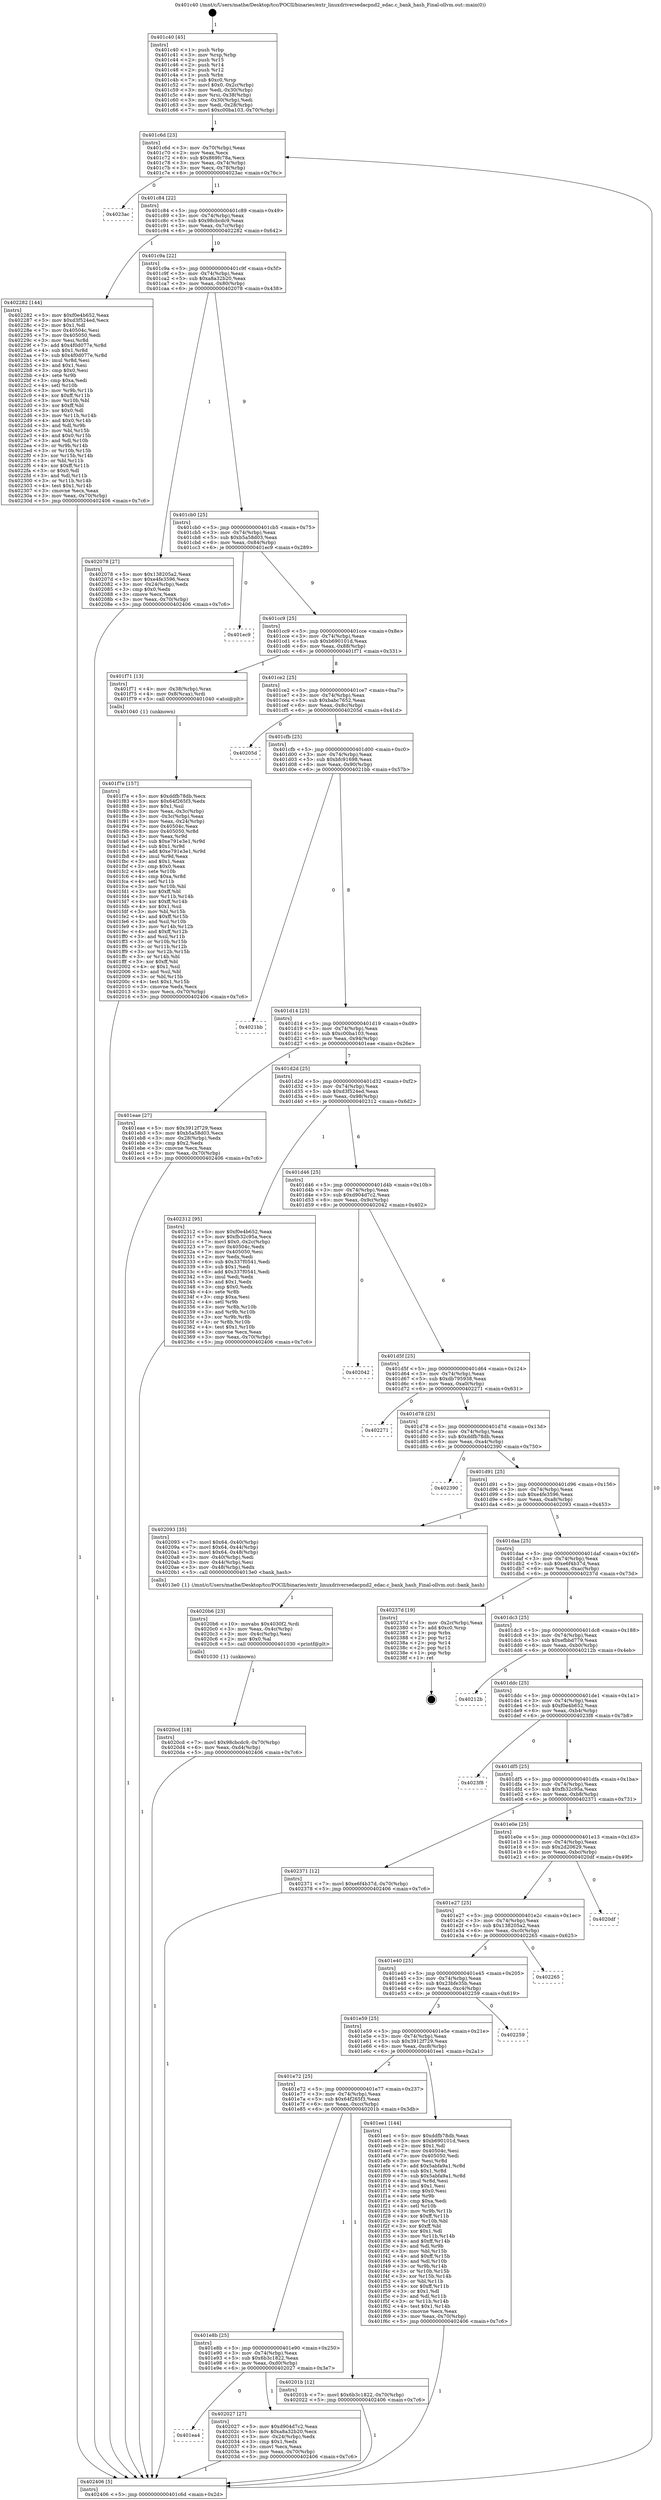digraph "0x401c40" {
  label = "0x401c40 (/mnt/c/Users/mathe/Desktop/tcc/POCII/binaries/extr_linuxdriversedacpnd2_edac.c_bank_hash_Final-ollvm.out::main(0))"
  labelloc = "t"
  node[shape=record]

  Entry [label="",width=0.3,height=0.3,shape=circle,fillcolor=black,style=filled]
  "0x401c6d" [label="{
     0x401c6d [23]\l
     | [instrs]\l
     &nbsp;&nbsp;0x401c6d \<+3\>: mov -0x70(%rbp),%eax\l
     &nbsp;&nbsp;0x401c70 \<+2\>: mov %eax,%ecx\l
     &nbsp;&nbsp;0x401c72 \<+6\>: sub $0x869fc78a,%ecx\l
     &nbsp;&nbsp;0x401c78 \<+3\>: mov %eax,-0x74(%rbp)\l
     &nbsp;&nbsp;0x401c7b \<+3\>: mov %ecx,-0x78(%rbp)\l
     &nbsp;&nbsp;0x401c7e \<+6\>: je 00000000004023ac \<main+0x76c\>\l
  }"]
  "0x4023ac" [label="{
     0x4023ac\l
  }", style=dashed]
  "0x401c84" [label="{
     0x401c84 [22]\l
     | [instrs]\l
     &nbsp;&nbsp;0x401c84 \<+5\>: jmp 0000000000401c89 \<main+0x49\>\l
     &nbsp;&nbsp;0x401c89 \<+3\>: mov -0x74(%rbp),%eax\l
     &nbsp;&nbsp;0x401c8c \<+5\>: sub $0x98cbcdc9,%eax\l
     &nbsp;&nbsp;0x401c91 \<+3\>: mov %eax,-0x7c(%rbp)\l
     &nbsp;&nbsp;0x401c94 \<+6\>: je 0000000000402282 \<main+0x642\>\l
  }"]
  Exit [label="",width=0.3,height=0.3,shape=circle,fillcolor=black,style=filled,peripheries=2]
  "0x402282" [label="{
     0x402282 [144]\l
     | [instrs]\l
     &nbsp;&nbsp;0x402282 \<+5\>: mov $0xf0e4b652,%eax\l
     &nbsp;&nbsp;0x402287 \<+5\>: mov $0xd3f524ed,%ecx\l
     &nbsp;&nbsp;0x40228c \<+2\>: mov $0x1,%dl\l
     &nbsp;&nbsp;0x40228e \<+7\>: mov 0x40504c,%esi\l
     &nbsp;&nbsp;0x402295 \<+7\>: mov 0x405050,%edi\l
     &nbsp;&nbsp;0x40229c \<+3\>: mov %esi,%r8d\l
     &nbsp;&nbsp;0x40229f \<+7\>: add $0x4f0d077e,%r8d\l
     &nbsp;&nbsp;0x4022a6 \<+4\>: sub $0x1,%r8d\l
     &nbsp;&nbsp;0x4022aa \<+7\>: sub $0x4f0d077e,%r8d\l
     &nbsp;&nbsp;0x4022b1 \<+4\>: imul %r8d,%esi\l
     &nbsp;&nbsp;0x4022b5 \<+3\>: and $0x1,%esi\l
     &nbsp;&nbsp;0x4022b8 \<+3\>: cmp $0x0,%esi\l
     &nbsp;&nbsp;0x4022bb \<+4\>: sete %r9b\l
     &nbsp;&nbsp;0x4022bf \<+3\>: cmp $0xa,%edi\l
     &nbsp;&nbsp;0x4022c2 \<+4\>: setl %r10b\l
     &nbsp;&nbsp;0x4022c6 \<+3\>: mov %r9b,%r11b\l
     &nbsp;&nbsp;0x4022c9 \<+4\>: xor $0xff,%r11b\l
     &nbsp;&nbsp;0x4022cd \<+3\>: mov %r10b,%bl\l
     &nbsp;&nbsp;0x4022d0 \<+3\>: xor $0xff,%bl\l
     &nbsp;&nbsp;0x4022d3 \<+3\>: xor $0x0,%dl\l
     &nbsp;&nbsp;0x4022d6 \<+3\>: mov %r11b,%r14b\l
     &nbsp;&nbsp;0x4022d9 \<+4\>: and $0x0,%r14b\l
     &nbsp;&nbsp;0x4022dd \<+3\>: and %dl,%r9b\l
     &nbsp;&nbsp;0x4022e0 \<+3\>: mov %bl,%r15b\l
     &nbsp;&nbsp;0x4022e3 \<+4\>: and $0x0,%r15b\l
     &nbsp;&nbsp;0x4022e7 \<+3\>: and %dl,%r10b\l
     &nbsp;&nbsp;0x4022ea \<+3\>: or %r9b,%r14b\l
     &nbsp;&nbsp;0x4022ed \<+3\>: or %r10b,%r15b\l
     &nbsp;&nbsp;0x4022f0 \<+3\>: xor %r15b,%r14b\l
     &nbsp;&nbsp;0x4022f3 \<+3\>: or %bl,%r11b\l
     &nbsp;&nbsp;0x4022f6 \<+4\>: xor $0xff,%r11b\l
     &nbsp;&nbsp;0x4022fa \<+3\>: or $0x0,%dl\l
     &nbsp;&nbsp;0x4022fd \<+3\>: and %dl,%r11b\l
     &nbsp;&nbsp;0x402300 \<+3\>: or %r11b,%r14b\l
     &nbsp;&nbsp;0x402303 \<+4\>: test $0x1,%r14b\l
     &nbsp;&nbsp;0x402307 \<+3\>: cmovne %ecx,%eax\l
     &nbsp;&nbsp;0x40230a \<+3\>: mov %eax,-0x70(%rbp)\l
     &nbsp;&nbsp;0x40230d \<+5\>: jmp 0000000000402406 \<main+0x7c6\>\l
  }"]
  "0x401c9a" [label="{
     0x401c9a [22]\l
     | [instrs]\l
     &nbsp;&nbsp;0x401c9a \<+5\>: jmp 0000000000401c9f \<main+0x5f\>\l
     &nbsp;&nbsp;0x401c9f \<+3\>: mov -0x74(%rbp),%eax\l
     &nbsp;&nbsp;0x401ca2 \<+5\>: sub $0xa8a32b20,%eax\l
     &nbsp;&nbsp;0x401ca7 \<+3\>: mov %eax,-0x80(%rbp)\l
     &nbsp;&nbsp;0x401caa \<+6\>: je 0000000000402078 \<main+0x438\>\l
  }"]
  "0x4020cd" [label="{
     0x4020cd [18]\l
     | [instrs]\l
     &nbsp;&nbsp;0x4020cd \<+7\>: movl $0x98cbcdc9,-0x70(%rbp)\l
     &nbsp;&nbsp;0x4020d4 \<+6\>: mov %eax,-0xd4(%rbp)\l
     &nbsp;&nbsp;0x4020da \<+5\>: jmp 0000000000402406 \<main+0x7c6\>\l
  }"]
  "0x402078" [label="{
     0x402078 [27]\l
     | [instrs]\l
     &nbsp;&nbsp;0x402078 \<+5\>: mov $0x138205a2,%eax\l
     &nbsp;&nbsp;0x40207d \<+5\>: mov $0xe4fe3596,%ecx\l
     &nbsp;&nbsp;0x402082 \<+3\>: mov -0x24(%rbp),%edx\l
     &nbsp;&nbsp;0x402085 \<+3\>: cmp $0x0,%edx\l
     &nbsp;&nbsp;0x402088 \<+3\>: cmove %ecx,%eax\l
     &nbsp;&nbsp;0x40208b \<+3\>: mov %eax,-0x70(%rbp)\l
     &nbsp;&nbsp;0x40208e \<+5\>: jmp 0000000000402406 \<main+0x7c6\>\l
  }"]
  "0x401cb0" [label="{
     0x401cb0 [25]\l
     | [instrs]\l
     &nbsp;&nbsp;0x401cb0 \<+5\>: jmp 0000000000401cb5 \<main+0x75\>\l
     &nbsp;&nbsp;0x401cb5 \<+3\>: mov -0x74(%rbp),%eax\l
     &nbsp;&nbsp;0x401cb8 \<+5\>: sub $0xb5a58d03,%eax\l
     &nbsp;&nbsp;0x401cbd \<+6\>: mov %eax,-0x84(%rbp)\l
     &nbsp;&nbsp;0x401cc3 \<+6\>: je 0000000000401ec9 \<main+0x289\>\l
  }"]
  "0x4020b6" [label="{
     0x4020b6 [23]\l
     | [instrs]\l
     &nbsp;&nbsp;0x4020b6 \<+10\>: movabs $0x4030f2,%rdi\l
     &nbsp;&nbsp;0x4020c0 \<+3\>: mov %eax,-0x4c(%rbp)\l
     &nbsp;&nbsp;0x4020c3 \<+3\>: mov -0x4c(%rbp),%esi\l
     &nbsp;&nbsp;0x4020c6 \<+2\>: mov $0x0,%al\l
     &nbsp;&nbsp;0x4020c8 \<+5\>: call 0000000000401030 \<printf@plt\>\l
     | [calls]\l
     &nbsp;&nbsp;0x401030 \{1\} (unknown)\l
  }"]
  "0x401ec9" [label="{
     0x401ec9\l
  }", style=dashed]
  "0x401cc9" [label="{
     0x401cc9 [25]\l
     | [instrs]\l
     &nbsp;&nbsp;0x401cc9 \<+5\>: jmp 0000000000401cce \<main+0x8e\>\l
     &nbsp;&nbsp;0x401cce \<+3\>: mov -0x74(%rbp),%eax\l
     &nbsp;&nbsp;0x401cd1 \<+5\>: sub $0xb690101d,%eax\l
     &nbsp;&nbsp;0x401cd6 \<+6\>: mov %eax,-0x88(%rbp)\l
     &nbsp;&nbsp;0x401cdc \<+6\>: je 0000000000401f71 \<main+0x331\>\l
  }"]
  "0x401ea4" [label="{
     0x401ea4\l
  }", style=dashed]
  "0x401f71" [label="{
     0x401f71 [13]\l
     | [instrs]\l
     &nbsp;&nbsp;0x401f71 \<+4\>: mov -0x38(%rbp),%rax\l
     &nbsp;&nbsp;0x401f75 \<+4\>: mov 0x8(%rax),%rdi\l
     &nbsp;&nbsp;0x401f79 \<+5\>: call 0000000000401040 \<atoi@plt\>\l
     | [calls]\l
     &nbsp;&nbsp;0x401040 \{1\} (unknown)\l
  }"]
  "0x401ce2" [label="{
     0x401ce2 [25]\l
     | [instrs]\l
     &nbsp;&nbsp;0x401ce2 \<+5\>: jmp 0000000000401ce7 \<main+0xa7\>\l
     &nbsp;&nbsp;0x401ce7 \<+3\>: mov -0x74(%rbp),%eax\l
     &nbsp;&nbsp;0x401cea \<+5\>: sub $0xbabc7652,%eax\l
     &nbsp;&nbsp;0x401cef \<+6\>: mov %eax,-0x8c(%rbp)\l
     &nbsp;&nbsp;0x401cf5 \<+6\>: je 000000000040205d \<main+0x41d\>\l
  }"]
  "0x402027" [label="{
     0x402027 [27]\l
     | [instrs]\l
     &nbsp;&nbsp;0x402027 \<+5\>: mov $0xd904d7c2,%eax\l
     &nbsp;&nbsp;0x40202c \<+5\>: mov $0xa8a32b20,%ecx\l
     &nbsp;&nbsp;0x402031 \<+3\>: mov -0x24(%rbp),%edx\l
     &nbsp;&nbsp;0x402034 \<+3\>: cmp $0x1,%edx\l
     &nbsp;&nbsp;0x402037 \<+3\>: cmovl %ecx,%eax\l
     &nbsp;&nbsp;0x40203a \<+3\>: mov %eax,-0x70(%rbp)\l
     &nbsp;&nbsp;0x40203d \<+5\>: jmp 0000000000402406 \<main+0x7c6\>\l
  }"]
  "0x40205d" [label="{
     0x40205d\l
  }", style=dashed]
  "0x401cfb" [label="{
     0x401cfb [25]\l
     | [instrs]\l
     &nbsp;&nbsp;0x401cfb \<+5\>: jmp 0000000000401d00 \<main+0xc0\>\l
     &nbsp;&nbsp;0x401d00 \<+3\>: mov -0x74(%rbp),%eax\l
     &nbsp;&nbsp;0x401d03 \<+5\>: sub $0xbfc91698,%eax\l
     &nbsp;&nbsp;0x401d08 \<+6\>: mov %eax,-0x90(%rbp)\l
     &nbsp;&nbsp;0x401d0e \<+6\>: je 00000000004021bb \<main+0x57b\>\l
  }"]
  "0x401e8b" [label="{
     0x401e8b [25]\l
     | [instrs]\l
     &nbsp;&nbsp;0x401e8b \<+5\>: jmp 0000000000401e90 \<main+0x250\>\l
     &nbsp;&nbsp;0x401e90 \<+3\>: mov -0x74(%rbp),%eax\l
     &nbsp;&nbsp;0x401e93 \<+5\>: sub $0x6b3c1822,%eax\l
     &nbsp;&nbsp;0x401e98 \<+6\>: mov %eax,-0xd0(%rbp)\l
     &nbsp;&nbsp;0x401e9e \<+6\>: je 0000000000402027 \<main+0x3e7\>\l
  }"]
  "0x4021bb" [label="{
     0x4021bb\l
  }", style=dashed]
  "0x401d14" [label="{
     0x401d14 [25]\l
     | [instrs]\l
     &nbsp;&nbsp;0x401d14 \<+5\>: jmp 0000000000401d19 \<main+0xd9\>\l
     &nbsp;&nbsp;0x401d19 \<+3\>: mov -0x74(%rbp),%eax\l
     &nbsp;&nbsp;0x401d1c \<+5\>: sub $0xc00ba103,%eax\l
     &nbsp;&nbsp;0x401d21 \<+6\>: mov %eax,-0x94(%rbp)\l
     &nbsp;&nbsp;0x401d27 \<+6\>: je 0000000000401eae \<main+0x26e\>\l
  }"]
  "0x40201b" [label="{
     0x40201b [12]\l
     | [instrs]\l
     &nbsp;&nbsp;0x40201b \<+7\>: movl $0x6b3c1822,-0x70(%rbp)\l
     &nbsp;&nbsp;0x402022 \<+5\>: jmp 0000000000402406 \<main+0x7c6\>\l
  }"]
  "0x401eae" [label="{
     0x401eae [27]\l
     | [instrs]\l
     &nbsp;&nbsp;0x401eae \<+5\>: mov $0x3912f729,%eax\l
     &nbsp;&nbsp;0x401eb3 \<+5\>: mov $0xb5a58d03,%ecx\l
     &nbsp;&nbsp;0x401eb8 \<+3\>: mov -0x28(%rbp),%edx\l
     &nbsp;&nbsp;0x401ebb \<+3\>: cmp $0x2,%edx\l
     &nbsp;&nbsp;0x401ebe \<+3\>: cmovne %ecx,%eax\l
     &nbsp;&nbsp;0x401ec1 \<+3\>: mov %eax,-0x70(%rbp)\l
     &nbsp;&nbsp;0x401ec4 \<+5\>: jmp 0000000000402406 \<main+0x7c6\>\l
  }"]
  "0x401d2d" [label="{
     0x401d2d [25]\l
     | [instrs]\l
     &nbsp;&nbsp;0x401d2d \<+5\>: jmp 0000000000401d32 \<main+0xf2\>\l
     &nbsp;&nbsp;0x401d32 \<+3\>: mov -0x74(%rbp),%eax\l
     &nbsp;&nbsp;0x401d35 \<+5\>: sub $0xd3f524ed,%eax\l
     &nbsp;&nbsp;0x401d3a \<+6\>: mov %eax,-0x98(%rbp)\l
     &nbsp;&nbsp;0x401d40 \<+6\>: je 0000000000402312 \<main+0x6d2\>\l
  }"]
  "0x402406" [label="{
     0x402406 [5]\l
     | [instrs]\l
     &nbsp;&nbsp;0x402406 \<+5\>: jmp 0000000000401c6d \<main+0x2d\>\l
  }"]
  "0x401c40" [label="{
     0x401c40 [45]\l
     | [instrs]\l
     &nbsp;&nbsp;0x401c40 \<+1\>: push %rbp\l
     &nbsp;&nbsp;0x401c41 \<+3\>: mov %rsp,%rbp\l
     &nbsp;&nbsp;0x401c44 \<+2\>: push %r15\l
     &nbsp;&nbsp;0x401c46 \<+2\>: push %r14\l
     &nbsp;&nbsp;0x401c48 \<+2\>: push %r12\l
     &nbsp;&nbsp;0x401c4a \<+1\>: push %rbx\l
     &nbsp;&nbsp;0x401c4b \<+7\>: sub $0xc0,%rsp\l
     &nbsp;&nbsp;0x401c52 \<+7\>: movl $0x0,-0x2c(%rbp)\l
     &nbsp;&nbsp;0x401c59 \<+3\>: mov %edi,-0x30(%rbp)\l
     &nbsp;&nbsp;0x401c5c \<+4\>: mov %rsi,-0x38(%rbp)\l
     &nbsp;&nbsp;0x401c60 \<+3\>: mov -0x30(%rbp),%edi\l
     &nbsp;&nbsp;0x401c63 \<+3\>: mov %edi,-0x28(%rbp)\l
     &nbsp;&nbsp;0x401c66 \<+7\>: movl $0xc00ba103,-0x70(%rbp)\l
  }"]
  "0x401f7e" [label="{
     0x401f7e [157]\l
     | [instrs]\l
     &nbsp;&nbsp;0x401f7e \<+5\>: mov $0xddfb78db,%ecx\l
     &nbsp;&nbsp;0x401f83 \<+5\>: mov $0x64f265f3,%edx\l
     &nbsp;&nbsp;0x401f88 \<+3\>: mov $0x1,%sil\l
     &nbsp;&nbsp;0x401f8b \<+3\>: mov %eax,-0x3c(%rbp)\l
     &nbsp;&nbsp;0x401f8e \<+3\>: mov -0x3c(%rbp),%eax\l
     &nbsp;&nbsp;0x401f91 \<+3\>: mov %eax,-0x24(%rbp)\l
     &nbsp;&nbsp;0x401f94 \<+7\>: mov 0x40504c,%eax\l
     &nbsp;&nbsp;0x401f9b \<+8\>: mov 0x405050,%r8d\l
     &nbsp;&nbsp;0x401fa3 \<+3\>: mov %eax,%r9d\l
     &nbsp;&nbsp;0x401fa6 \<+7\>: sub $0xe791e3e1,%r9d\l
     &nbsp;&nbsp;0x401fad \<+4\>: sub $0x1,%r9d\l
     &nbsp;&nbsp;0x401fb1 \<+7\>: add $0xe791e3e1,%r9d\l
     &nbsp;&nbsp;0x401fb8 \<+4\>: imul %r9d,%eax\l
     &nbsp;&nbsp;0x401fbc \<+3\>: and $0x1,%eax\l
     &nbsp;&nbsp;0x401fbf \<+3\>: cmp $0x0,%eax\l
     &nbsp;&nbsp;0x401fc2 \<+4\>: sete %r10b\l
     &nbsp;&nbsp;0x401fc6 \<+4\>: cmp $0xa,%r8d\l
     &nbsp;&nbsp;0x401fca \<+4\>: setl %r11b\l
     &nbsp;&nbsp;0x401fce \<+3\>: mov %r10b,%bl\l
     &nbsp;&nbsp;0x401fd1 \<+3\>: xor $0xff,%bl\l
     &nbsp;&nbsp;0x401fd4 \<+3\>: mov %r11b,%r14b\l
     &nbsp;&nbsp;0x401fd7 \<+4\>: xor $0xff,%r14b\l
     &nbsp;&nbsp;0x401fdb \<+4\>: xor $0x1,%sil\l
     &nbsp;&nbsp;0x401fdf \<+3\>: mov %bl,%r15b\l
     &nbsp;&nbsp;0x401fe2 \<+4\>: and $0xff,%r15b\l
     &nbsp;&nbsp;0x401fe6 \<+3\>: and %sil,%r10b\l
     &nbsp;&nbsp;0x401fe9 \<+3\>: mov %r14b,%r12b\l
     &nbsp;&nbsp;0x401fec \<+4\>: and $0xff,%r12b\l
     &nbsp;&nbsp;0x401ff0 \<+3\>: and %sil,%r11b\l
     &nbsp;&nbsp;0x401ff3 \<+3\>: or %r10b,%r15b\l
     &nbsp;&nbsp;0x401ff6 \<+3\>: or %r11b,%r12b\l
     &nbsp;&nbsp;0x401ff9 \<+3\>: xor %r12b,%r15b\l
     &nbsp;&nbsp;0x401ffc \<+3\>: or %r14b,%bl\l
     &nbsp;&nbsp;0x401fff \<+3\>: xor $0xff,%bl\l
     &nbsp;&nbsp;0x402002 \<+4\>: or $0x1,%sil\l
     &nbsp;&nbsp;0x402006 \<+3\>: and %sil,%bl\l
     &nbsp;&nbsp;0x402009 \<+3\>: or %bl,%r15b\l
     &nbsp;&nbsp;0x40200c \<+4\>: test $0x1,%r15b\l
     &nbsp;&nbsp;0x402010 \<+3\>: cmovne %edx,%ecx\l
     &nbsp;&nbsp;0x402013 \<+3\>: mov %ecx,-0x70(%rbp)\l
     &nbsp;&nbsp;0x402016 \<+5\>: jmp 0000000000402406 \<main+0x7c6\>\l
  }"]
  "0x402312" [label="{
     0x402312 [95]\l
     | [instrs]\l
     &nbsp;&nbsp;0x402312 \<+5\>: mov $0xf0e4b652,%eax\l
     &nbsp;&nbsp;0x402317 \<+5\>: mov $0xfb32c95a,%ecx\l
     &nbsp;&nbsp;0x40231c \<+7\>: movl $0x0,-0x2c(%rbp)\l
     &nbsp;&nbsp;0x402323 \<+7\>: mov 0x40504c,%edx\l
     &nbsp;&nbsp;0x40232a \<+7\>: mov 0x405050,%esi\l
     &nbsp;&nbsp;0x402331 \<+2\>: mov %edx,%edi\l
     &nbsp;&nbsp;0x402333 \<+6\>: sub $0x337f0541,%edi\l
     &nbsp;&nbsp;0x402339 \<+3\>: sub $0x1,%edi\l
     &nbsp;&nbsp;0x40233c \<+6\>: add $0x337f0541,%edi\l
     &nbsp;&nbsp;0x402342 \<+3\>: imul %edi,%edx\l
     &nbsp;&nbsp;0x402345 \<+3\>: and $0x1,%edx\l
     &nbsp;&nbsp;0x402348 \<+3\>: cmp $0x0,%edx\l
     &nbsp;&nbsp;0x40234b \<+4\>: sete %r8b\l
     &nbsp;&nbsp;0x40234f \<+3\>: cmp $0xa,%esi\l
     &nbsp;&nbsp;0x402352 \<+4\>: setl %r9b\l
     &nbsp;&nbsp;0x402356 \<+3\>: mov %r8b,%r10b\l
     &nbsp;&nbsp;0x402359 \<+3\>: and %r9b,%r10b\l
     &nbsp;&nbsp;0x40235c \<+3\>: xor %r9b,%r8b\l
     &nbsp;&nbsp;0x40235f \<+3\>: or %r8b,%r10b\l
     &nbsp;&nbsp;0x402362 \<+4\>: test $0x1,%r10b\l
     &nbsp;&nbsp;0x402366 \<+3\>: cmovne %ecx,%eax\l
     &nbsp;&nbsp;0x402369 \<+3\>: mov %eax,-0x70(%rbp)\l
     &nbsp;&nbsp;0x40236c \<+5\>: jmp 0000000000402406 \<main+0x7c6\>\l
  }"]
  "0x401d46" [label="{
     0x401d46 [25]\l
     | [instrs]\l
     &nbsp;&nbsp;0x401d46 \<+5\>: jmp 0000000000401d4b \<main+0x10b\>\l
     &nbsp;&nbsp;0x401d4b \<+3\>: mov -0x74(%rbp),%eax\l
     &nbsp;&nbsp;0x401d4e \<+5\>: sub $0xd904d7c2,%eax\l
     &nbsp;&nbsp;0x401d53 \<+6\>: mov %eax,-0x9c(%rbp)\l
     &nbsp;&nbsp;0x401d59 \<+6\>: je 0000000000402042 \<main+0x402\>\l
  }"]
  "0x401e72" [label="{
     0x401e72 [25]\l
     | [instrs]\l
     &nbsp;&nbsp;0x401e72 \<+5\>: jmp 0000000000401e77 \<main+0x237\>\l
     &nbsp;&nbsp;0x401e77 \<+3\>: mov -0x74(%rbp),%eax\l
     &nbsp;&nbsp;0x401e7a \<+5\>: sub $0x64f265f3,%eax\l
     &nbsp;&nbsp;0x401e7f \<+6\>: mov %eax,-0xcc(%rbp)\l
     &nbsp;&nbsp;0x401e85 \<+6\>: je 000000000040201b \<main+0x3db\>\l
  }"]
  "0x402042" [label="{
     0x402042\l
  }", style=dashed]
  "0x401d5f" [label="{
     0x401d5f [25]\l
     | [instrs]\l
     &nbsp;&nbsp;0x401d5f \<+5\>: jmp 0000000000401d64 \<main+0x124\>\l
     &nbsp;&nbsp;0x401d64 \<+3\>: mov -0x74(%rbp),%eax\l
     &nbsp;&nbsp;0x401d67 \<+5\>: sub $0xdb795938,%eax\l
     &nbsp;&nbsp;0x401d6c \<+6\>: mov %eax,-0xa0(%rbp)\l
     &nbsp;&nbsp;0x401d72 \<+6\>: je 0000000000402271 \<main+0x631\>\l
  }"]
  "0x401ee1" [label="{
     0x401ee1 [144]\l
     | [instrs]\l
     &nbsp;&nbsp;0x401ee1 \<+5\>: mov $0xddfb78db,%eax\l
     &nbsp;&nbsp;0x401ee6 \<+5\>: mov $0xb690101d,%ecx\l
     &nbsp;&nbsp;0x401eeb \<+2\>: mov $0x1,%dl\l
     &nbsp;&nbsp;0x401eed \<+7\>: mov 0x40504c,%esi\l
     &nbsp;&nbsp;0x401ef4 \<+7\>: mov 0x405050,%edi\l
     &nbsp;&nbsp;0x401efb \<+3\>: mov %esi,%r8d\l
     &nbsp;&nbsp;0x401efe \<+7\>: add $0x5abfa9a1,%r8d\l
     &nbsp;&nbsp;0x401f05 \<+4\>: sub $0x1,%r8d\l
     &nbsp;&nbsp;0x401f09 \<+7\>: sub $0x5abfa9a1,%r8d\l
     &nbsp;&nbsp;0x401f10 \<+4\>: imul %r8d,%esi\l
     &nbsp;&nbsp;0x401f14 \<+3\>: and $0x1,%esi\l
     &nbsp;&nbsp;0x401f17 \<+3\>: cmp $0x0,%esi\l
     &nbsp;&nbsp;0x401f1a \<+4\>: sete %r9b\l
     &nbsp;&nbsp;0x401f1e \<+3\>: cmp $0xa,%edi\l
     &nbsp;&nbsp;0x401f21 \<+4\>: setl %r10b\l
     &nbsp;&nbsp;0x401f25 \<+3\>: mov %r9b,%r11b\l
     &nbsp;&nbsp;0x401f28 \<+4\>: xor $0xff,%r11b\l
     &nbsp;&nbsp;0x401f2c \<+3\>: mov %r10b,%bl\l
     &nbsp;&nbsp;0x401f2f \<+3\>: xor $0xff,%bl\l
     &nbsp;&nbsp;0x401f32 \<+3\>: xor $0x1,%dl\l
     &nbsp;&nbsp;0x401f35 \<+3\>: mov %r11b,%r14b\l
     &nbsp;&nbsp;0x401f38 \<+4\>: and $0xff,%r14b\l
     &nbsp;&nbsp;0x401f3c \<+3\>: and %dl,%r9b\l
     &nbsp;&nbsp;0x401f3f \<+3\>: mov %bl,%r15b\l
     &nbsp;&nbsp;0x401f42 \<+4\>: and $0xff,%r15b\l
     &nbsp;&nbsp;0x401f46 \<+3\>: and %dl,%r10b\l
     &nbsp;&nbsp;0x401f49 \<+3\>: or %r9b,%r14b\l
     &nbsp;&nbsp;0x401f4c \<+3\>: or %r10b,%r15b\l
     &nbsp;&nbsp;0x401f4f \<+3\>: xor %r15b,%r14b\l
     &nbsp;&nbsp;0x401f52 \<+3\>: or %bl,%r11b\l
     &nbsp;&nbsp;0x401f55 \<+4\>: xor $0xff,%r11b\l
     &nbsp;&nbsp;0x401f59 \<+3\>: or $0x1,%dl\l
     &nbsp;&nbsp;0x401f5c \<+3\>: and %dl,%r11b\l
     &nbsp;&nbsp;0x401f5f \<+3\>: or %r11b,%r14b\l
     &nbsp;&nbsp;0x401f62 \<+4\>: test $0x1,%r14b\l
     &nbsp;&nbsp;0x401f66 \<+3\>: cmovne %ecx,%eax\l
     &nbsp;&nbsp;0x401f69 \<+3\>: mov %eax,-0x70(%rbp)\l
     &nbsp;&nbsp;0x401f6c \<+5\>: jmp 0000000000402406 \<main+0x7c6\>\l
  }"]
  "0x402271" [label="{
     0x402271\l
  }", style=dashed]
  "0x401d78" [label="{
     0x401d78 [25]\l
     | [instrs]\l
     &nbsp;&nbsp;0x401d78 \<+5\>: jmp 0000000000401d7d \<main+0x13d\>\l
     &nbsp;&nbsp;0x401d7d \<+3\>: mov -0x74(%rbp),%eax\l
     &nbsp;&nbsp;0x401d80 \<+5\>: sub $0xddfb78db,%eax\l
     &nbsp;&nbsp;0x401d85 \<+6\>: mov %eax,-0xa4(%rbp)\l
     &nbsp;&nbsp;0x401d8b \<+6\>: je 0000000000402390 \<main+0x750\>\l
  }"]
  "0x401e59" [label="{
     0x401e59 [25]\l
     | [instrs]\l
     &nbsp;&nbsp;0x401e59 \<+5\>: jmp 0000000000401e5e \<main+0x21e\>\l
     &nbsp;&nbsp;0x401e5e \<+3\>: mov -0x74(%rbp),%eax\l
     &nbsp;&nbsp;0x401e61 \<+5\>: sub $0x3912f729,%eax\l
     &nbsp;&nbsp;0x401e66 \<+6\>: mov %eax,-0xc8(%rbp)\l
     &nbsp;&nbsp;0x401e6c \<+6\>: je 0000000000401ee1 \<main+0x2a1\>\l
  }"]
  "0x402390" [label="{
     0x402390\l
  }", style=dashed]
  "0x401d91" [label="{
     0x401d91 [25]\l
     | [instrs]\l
     &nbsp;&nbsp;0x401d91 \<+5\>: jmp 0000000000401d96 \<main+0x156\>\l
     &nbsp;&nbsp;0x401d96 \<+3\>: mov -0x74(%rbp),%eax\l
     &nbsp;&nbsp;0x401d99 \<+5\>: sub $0xe4fe3596,%eax\l
     &nbsp;&nbsp;0x401d9e \<+6\>: mov %eax,-0xa8(%rbp)\l
     &nbsp;&nbsp;0x401da4 \<+6\>: je 0000000000402093 \<main+0x453\>\l
  }"]
  "0x402259" [label="{
     0x402259\l
  }", style=dashed]
  "0x402093" [label="{
     0x402093 [35]\l
     | [instrs]\l
     &nbsp;&nbsp;0x402093 \<+7\>: movl $0x64,-0x40(%rbp)\l
     &nbsp;&nbsp;0x40209a \<+7\>: movl $0x64,-0x44(%rbp)\l
     &nbsp;&nbsp;0x4020a1 \<+7\>: movl $0x64,-0x48(%rbp)\l
     &nbsp;&nbsp;0x4020a8 \<+3\>: mov -0x40(%rbp),%edi\l
     &nbsp;&nbsp;0x4020ab \<+3\>: mov -0x44(%rbp),%esi\l
     &nbsp;&nbsp;0x4020ae \<+3\>: mov -0x48(%rbp),%edx\l
     &nbsp;&nbsp;0x4020b1 \<+5\>: call 00000000004013e0 \<bank_hash\>\l
     | [calls]\l
     &nbsp;&nbsp;0x4013e0 \{1\} (/mnt/c/Users/mathe/Desktop/tcc/POCII/binaries/extr_linuxdriversedacpnd2_edac.c_bank_hash_Final-ollvm.out::bank_hash)\l
  }"]
  "0x401daa" [label="{
     0x401daa [25]\l
     | [instrs]\l
     &nbsp;&nbsp;0x401daa \<+5\>: jmp 0000000000401daf \<main+0x16f\>\l
     &nbsp;&nbsp;0x401daf \<+3\>: mov -0x74(%rbp),%eax\l
     &nbsp;&nbsp;0x401db2 \<+5\>: sub $0xe6f4b37d,%eax\l
     &nbsp;&nbsp;0x401db7 \<+6\>: mov %eax,-0xac(%rbp)\l
     &nbsp;&nbsp;0x401dbd \<+6\>: je 000000000040237d \<main+0x73d\>\l
  }"]
  "0x401e40" [label="{
     0x401e40 [25]\l
     | [instrs]\l
     &nbsp;&nbsp;0x401e40 \<+5\>: jmp 0000000000401e45 \<main+0x205\>\l
     &nbsp;&nbsp;0x401e45 \<+3\>: mov -0x74(%rbp),%eax\l
     &nbsp;&nbsp;0x401e48 \<+5\>: sub $0x23bfe35b,%eax\l
     &nbsp;&nbsp;0x401e4d \<+6\>: mov %eax,-0xc4(%rbp)\l
     &nbsp;&nbsp;0x401e53 \<+6\>: je 0000000000402259 \<main+0x619\>\l
  }"]
  "0x40237d" [label="{
     0x40237d [19]\l
     | [instrs]\l
     &nbsp;&nbsp;0x40237d \<+3\>: mov -0x2c(%rbp),%eax\l
     &nbsp;&nbsp;0x402380 \<+7\>: add $0xc0,%rsp\l
     &nbsp;&nbsp;0x402387 \<+1\>: pop %rbx\l
     &nbsp;&nbsp;0x402388 \<+2\>: pop %r12\l
     &nbsp;&nbsp;0x40238a \<+2\>: pop %r14\l
     &nbsp;&nbsp;0x40238c \<+2\>: pop %r15\l
     &nbsp;&nbsp;0x40238e \<+1\>: pop %rbp\l
     &nbsp;&nbsp;0x40238f \<+1\>: ret\l
  }"]
  "0x401dc3" [label="{
     0x401dc3 [25]\l
     | [instrs]\l
     &nbsp;&nbsp;0x401dc3 \<+5\>: jmp 0000000000401dc8 \<main+0x188\>\l
     &nbsp;&nbsp;0x401dc8 \<+3\>: mov -0x74(%rbp),%eax\l
     &nbsp;&nbsp;0x401dcb \<+5\>: sub $0xefbbd779,%eax\l
     &nbsp;&nbsp;0x401dd0 \<+6\>: mov %eax,-0xb0(%rbp)\l
     &nbsp;&nbsp;0x401dd6 \<+6\>: je 000000000040212b \<main+0x4eb\>\l
  }"]
  "0x402265" [label="{
     0x402265\l
  }", style=dashed]
  "0x40212b" [label="{
     0x40212b\l
  }", style=dashed]
  "0x401ddc" [label="{
     0x401ddc [25]\l
     | [instrs]\l
     &nbsp;&nbsp;0x401ddc \<+5\>: jmp 0000000000401de1 \<main+0x1a1\>\l
     &nbsp;&nbsp;0x401de1 \<+3\>: mov -0x74(%rbp),%eax\l
     &nbsp;&nbsp;0x401de4 \<+5\>: sub $0xf0e4b652,%eax\l
     &nbsp;&nbsp;0x401de9 \<+6\>: mov %eax,-0xb4(%rbp)\l
     &nbsp;&nbsp;0x401def \<+6\>: je 00000000004023f8 \<main+0x7b8\>\l
  }"]
  "0x401e27" [label="{
     0x401e27 [25]\l
     | [instrs]\l
     &nbsp;&nbsp;0x401e27 \<+5\>: jmp 0000000000401e2c \<main+0x1ec\>\l
     &nbsp;&nbsp;0x401e2c \<+3\>: mov -0x74(%rbp),%eax\l
     &nbsp;&nbsp;0x401e2f \<+5\>: sub $0x138205a2,%eax\l
     &nbsp;&nbsp;0x401e34 \<+6\>: mov %eax,-0xc0(%rbp)\l
     &nbsp;&nbsp;0x401e3a \<+6\>: je 0000000000402265 \<main+0x625\>\l
  }"]
  "0x4023f8" [label="{
     0x4023f8\l
  }", style=dashed]
  "0x401df5" [label="{
     0x401df5 [25]\l
     | [instrs]\l
     &nbsp;&nbsp;0x401df5 \<+5\>: jmp 0000000000401dfa \<main+0x1ba\>\l
     &nbsp;&nbsp;0x401dfa \<+3\>: mov -0x74(%rbp),%eax\l
     &nbsp;&nbsp;0x401dfd \<+5\>: sub $0xfb32c95a,%eax\l
     &nbsp;&nbsp;0x401e02 \<+6\>: mov %eax,-0xb8(%rbp)\l
     &nbsp;&nbsp;0x401e08 \<+6\>: je 0000000000402371 \<main+0x731\>\l
  }"]
  "0x4020df" [label="{
     0x4020df\l
  }", style=dashed]
  "0x402371" [label="{
     0x402371 [12]\l
     | [instrs]\l
     &nbsp;&nbsp;0x402371 \<+7\>: movl $0xe6f4b37d,-0x70(%rbp)\l
     &nbsp;&nbsp;0x402378 \<+5\>: jmp 0000000000402406 \<main+0x7c6\>\l
  }"]
  "0x401e0e" [label="{
     0x401e0e [25]\l
     | [instrs]\l
     &nbsp;&nbsp;0x401e0e \<+5\>: jmp 0000000000401e13 \<main+0x1d3\>\l
     &nbsp;&nbsp;0x401e13 \<+3\>: mov -0x74(%rbp),%eax\l
     &nbsp;&nbsp;0x401e16 \<+5\>: sub $0x2d20629,%eax\l
     &nbsp;&nbsp;0x401e1b \<+6\>: mov %eax,-0xbc(%rbp)\l
     &nbsp;&nbsp;0x401e21 \<+6\>: je 00000000004020df \<main+0x49f\>\l
  }"]
  Entry -> "0x401c40" [label=" 1"]
  "0x401c6d" -> "0x4023ac" [label=" 0"]
  "0x401c6d" -> "0x401c84" [label=" 11"]
  "0x40237d" -> Exit [label=" 1"]
  "0x401c84" -> "0x402282" [label=" 1"]
  "0x401c84" -> "0x401c9a" [label=" 10"]
  "0x402371" -> "0x402406" [label=" 1"]
  "0x401c9a" -> "0x402078" [label=" 1"]
  "0x401c9a" -> "0x401cb0" [label=" 9"]
  "0x402312" -> "0x402406" [label=" 1"]
  "0x401cb0" -> "0x401ec9" [label=" 0"]
  "0x401cb0" -> "0x401cc9" [label=" 9"]
  "0x402282" -> "0x402406" [label=" 1"]
  "0x401cc9" -> "0x401f71" [label=" 1"]
  "0x401cc9" -> "0x401ce2" [label=" 8"]
  "0x4020cd" -> "0x402406" [label=" 1"]
  "0x401ce2" -> "0x40205d" [label=" 0"]
  "0x401ce2" -> "0x401cfb" [label=" 8"]
  "0x4020b6" -> "0x4020cd" [label=" 1"]
  "0x401cfb" -> "0x4021bb" [label=" 0"]
  "0x401cfb" -> "0x401d14" [label=" 8"]
  "0x402078" -> "0x402406" [label=" 1"]
  "0x401d14" -> "0x401eae" [label=" 1"]
  "0x401d14" -> "0x401d2d" [label=" 7"]
  "0x401eae" -> "0x402406" [label=" 1"]
  "0x401c40" -> "0x401c6d" [label=" 1"]
  "0x402406" -> "0x401c6d" [label=" 10"]
  "0x402027" -> "0x402406" [label=" 1"]
  "0x401d2d" -> "0x402312" [label=" 1"]
  "0x401d2d" -> "0x401d46" [label=" 6"]
  "0x401e8b" -> "0x402027" [label=" 1"]
  "0x401d46" -> "0x402042" [label=" 0"]
  "0x401d46" -> "0x401d5f" [label=" 6"]
  "0x402093" -> "0x4020b6" [label=" 1"]
  "0x401d5f" -> "0x402271" [label=" 0"]
  "0x401d5f" -> "0x401d78" [label=" 6"]
  "0x40201b" -> "0x402406" [label=" 1"]
  "0x401d78" -> "0x402390" [label=" 0"]
  "0x401d78" -> "0x401d91" [label=" 6"]
  "0x401e72" -> "0x40201b" [label=" 1"]
  "0x401d91" -> "0x402093" [label=" 1"]
  "0x401d91" -> "0x401daa" [label=" 5"]
  "0x401e8b" -> "0x401ea4" [label=" 0"]
  "0x401daa" -> "0x40237d" [label=" 1"]
  "0x401daa" -> "0x401dc3" [label=" 4"]
  "0x401f71" -> "0x401f7e" [label=" 1"]
  "0x401dc3" -> "0x40212b" [label=" 0"]
  "0x401dc3" -> "0x401ddc" [label=" 4"]
  "0x401ee1" -> "0x402406" [label=" 1"]
  "0x401ddc" -> "0x4023f8" [label=" 0"]
  "0x401ddc" -> "0x401df5" [label=" 4"]
  "0x401e59" -> "0x401ee1" [label=" 1"]
  "0x401df5" -> "0x402371" [label=" 1"]
  "0x401df5" -> "0x401e0e" [label=" 3"]
  "0x401e72" -> "0x401e8b" [label=" 1"]
  "0x401e0e" -> "0x4020df" [label=" 0"]
  "0x401e0e" -> "0x401e27" [label=" 3"]
  "0x401e59" -> "0x401e72" [label=" 2"]
  "0x401e27" -> "0x402265" [label=" 0"]
  "0x401e27" -> "0x401e40" [label=" 3"]
  "0x401f7e" -> "0x402406" [label=" 1"]
  "0x401e40" -> "0x402259" [label=" 0"]
  "0x401e40" -> "0x401e59" [label=" 3"]
}
